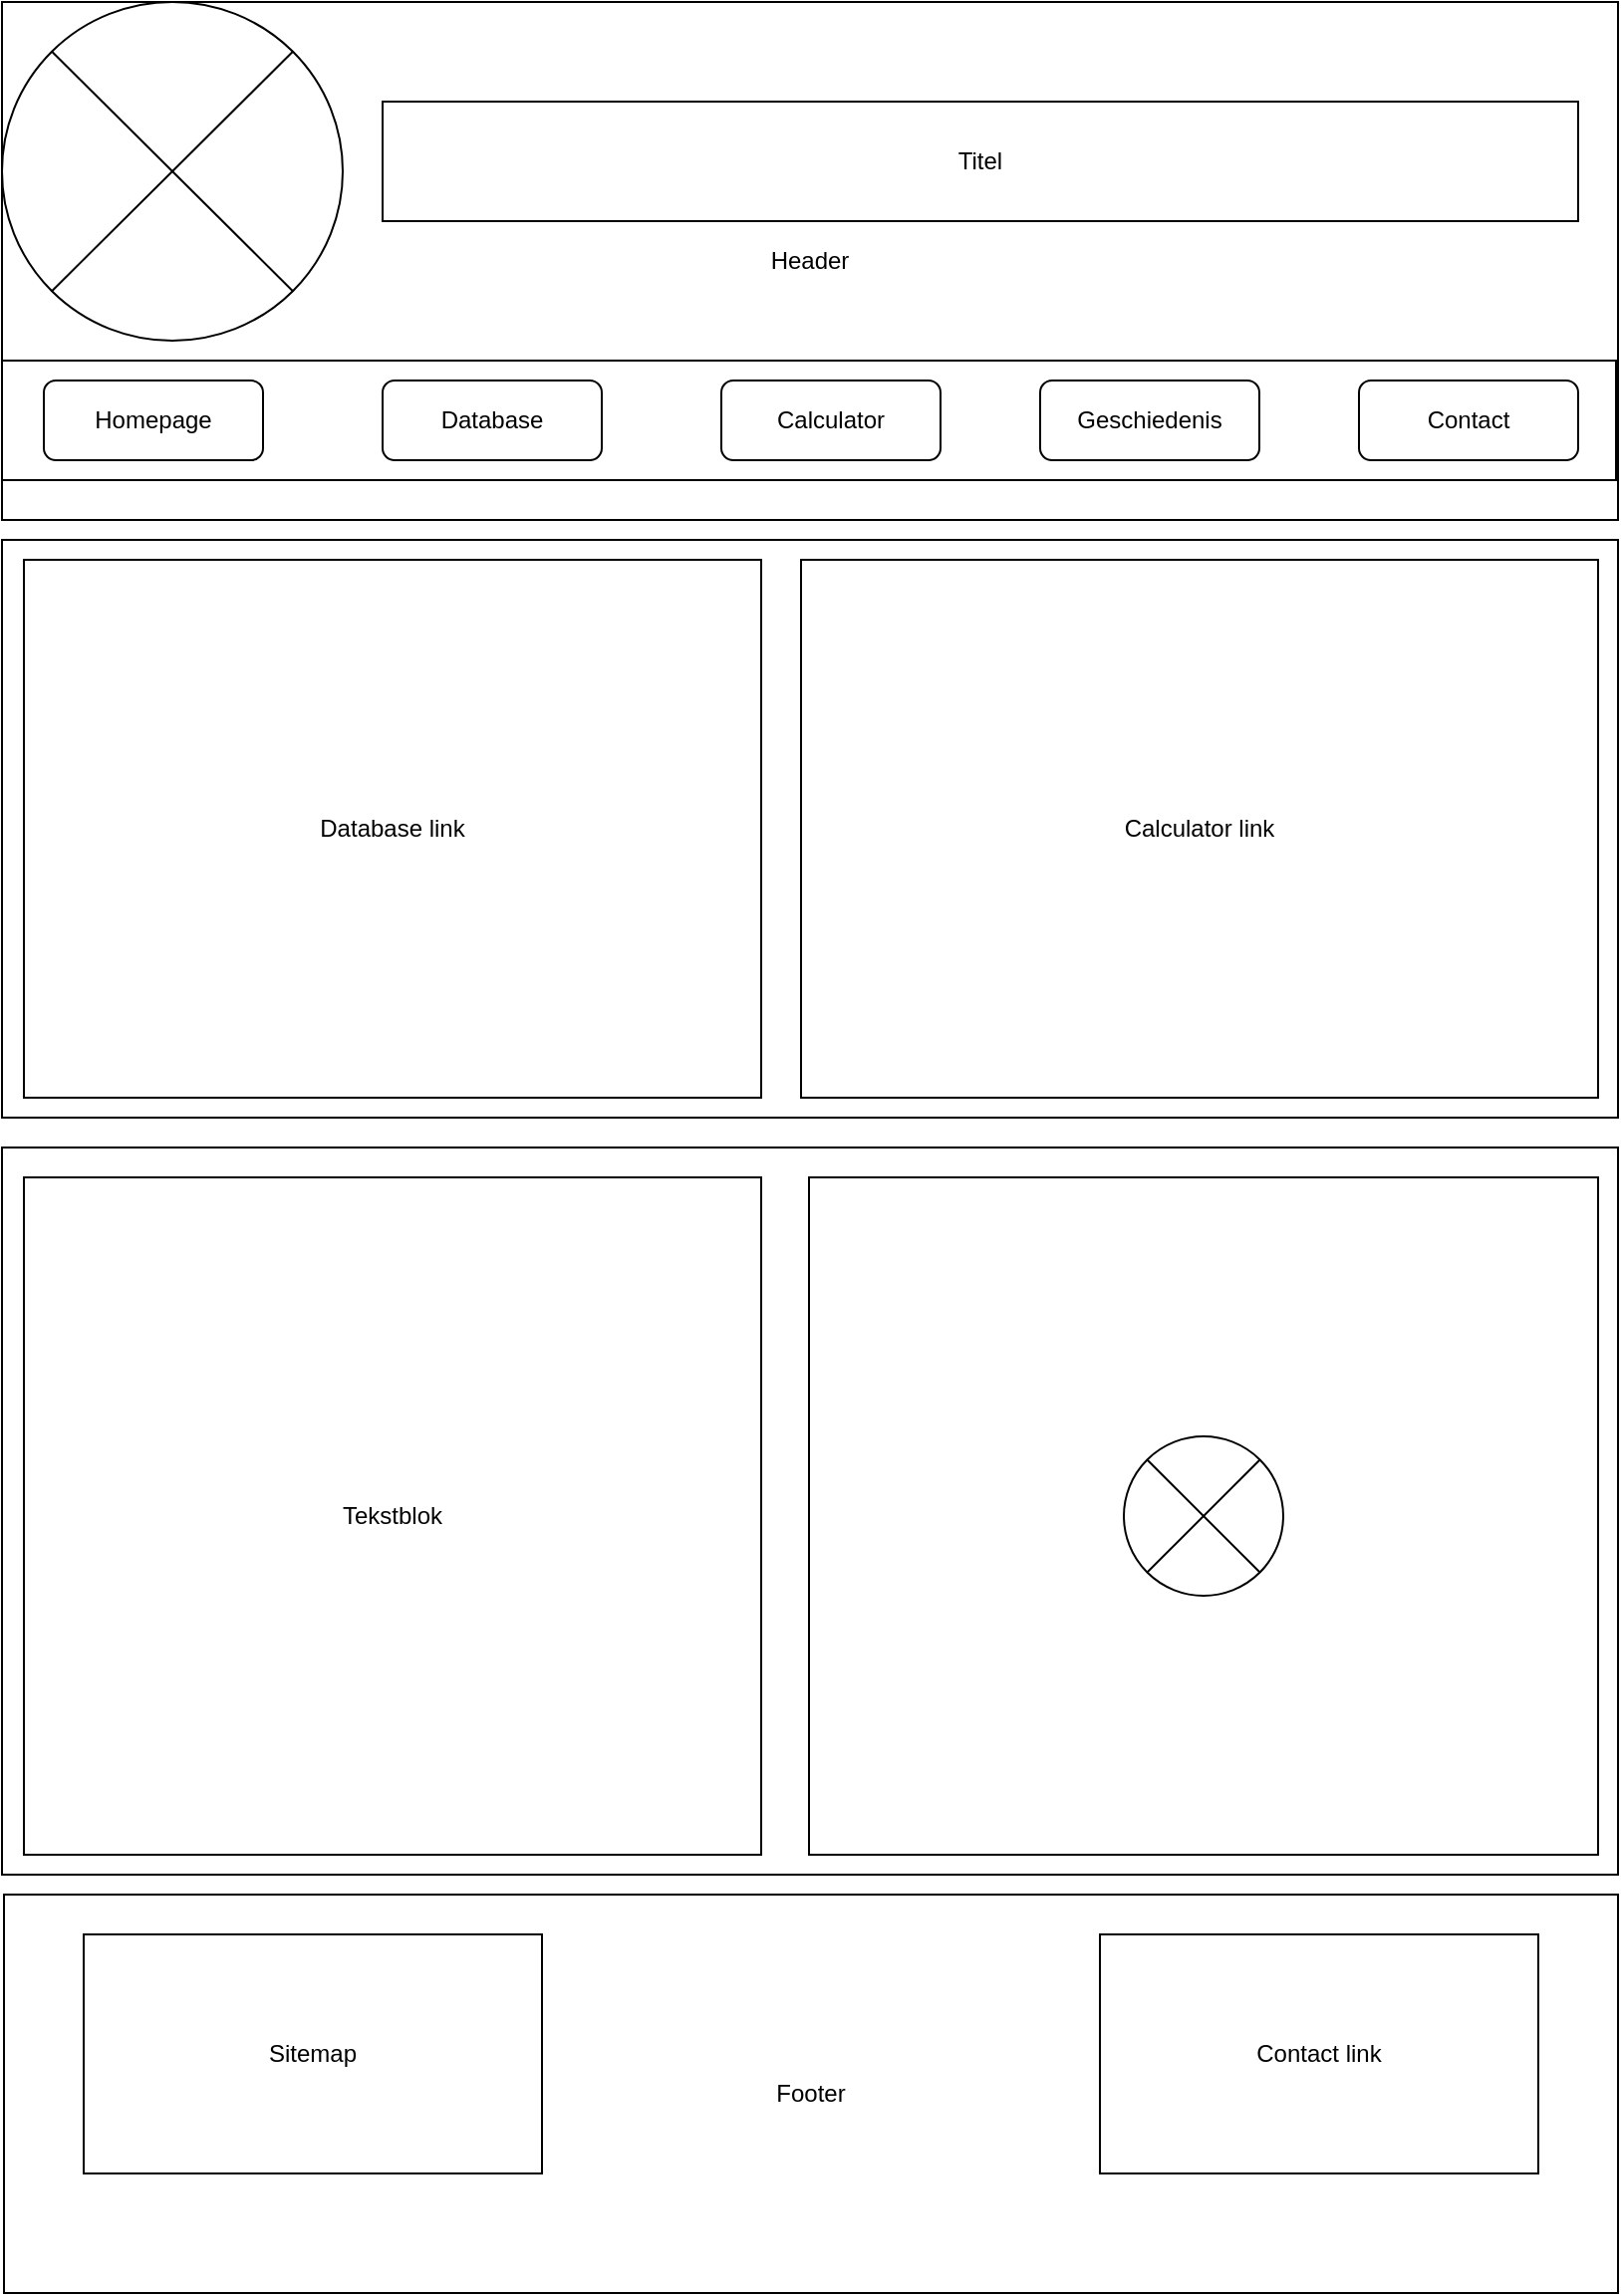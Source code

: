 <mxfile version="14.1.8" type="device" pages="6"><diagram id="3-MoHEmryEWHUGQMnzAe" name="Homepage 1.1"><mxGraphModel dx="952" dy="600" grid="1" gridSize="10" guides="1" tooltips="1" connect="1" arrows="1" fold="1" page="1" pageScale="1" pageWidth="827" pageHeight="1169" math="0" shadow="0"><root><mxCell id="0"/><mxCell id="1" parent="0"/><mxCell id="JnMggIB6pkHIjy8afZsD-22" value="" style="rounded=0;whiteSpace=wrap;html=1;" parent="1" vertex="1"><mxGeometry x="9" y="280" width="811" height="290" as="geometry"/></mxCell><mxCell id="JnMggIB6pkHIjy8afZsD-18" value="Header" style="rounded=0;whiteSpace=wrap;html=1;" parent="1" vertex="1"><mxGeometry x="9" y="10" width="811" height="260" as="geometry"/></mxCell><mxCell id="JnMggIB6pkHIjy8afZsD-1" value="" style="rounded=0;whiteSpace=wrap;html=1;" parent="1" vertex="1"><mxGeometry x="9" y="190" width="810" height="60" as="geometry"/></mxCell><mxCell id="JnMggIB6pkHIjy8afZsD-6" value="" style="shape=sumEllipse;perimeter=ellipsePerimeter;whiteSpace=wrap;html=1;backgroundOutline=1;" parent="1" vertex="1"><mxGeometry x="9" y="10" width="171" height="170" as="geometry"/></mxCell><mxCell id="JnMggIB6pkHIjy8afZsD-7" value="Titel" style="rounded=0;whiteSpace=wrap;html=1;" parent="1" vertex="1"><mxGeometry x="200" y="60" width="600" height="60" as="geometry"/></mxCell><mxCell id="JnMggIB6pkHIjy8afZsD-8" value="Homepage" style="rounded=1;whiteSpace=wrap;html=1;" parent="1" vertex="1"><mxGeometry x="30" y="200" width="110" height="40" as="geometry"/></mxCell><mxCell id="JnMggIB6pkHIjy8afZsD-9" value="Database" style="rounded=1;whiteSpace=wrap;html=1;" parent="1" vertex="1"><mxGeometry x="200" y="200" width="110" height="40" as="geometry"/></mxCell><mxCell id="JnMggIB6pkHIjy8afZsD-10" value="Calculator" style="rounded=1;whiteSpace=wrap;html=1;" parent="1" vertex="1"><mxGeometry x="370" y="200" width="110" height="40" as="geometry"/></mxCell><mxCell id="JnMggIB6pkHIjy8afZsD-11" value="Geschiedenis" style="rounded=1;whiteSpace=wrap;html=1;" parent="1" vertex="1"><mxGeometry x="530" y="200" width="110" height="40" as="geometry"/></mxCell><mxCell id="JnMggIB6pkHIjy8afZsD-12" value="Contact" style="rounded=1;whiteSpace=wrap;html=1;" parent="1" vertex="1"><mxGeometry x="690" y="200" width="110" height="40" as="geometry"/></mxCell><mxCell id="JnMggIB6pkHIjy8afZsD-14" value="Footer" style="rounded=0;whiteSpace=wrap;html=1;" parent="1" vertex="1"><mxGeometry x="10" y="960" width="810" height="200" as="geometry"/></mxCell><mxCell id="JnMggIB6pkHIjy8afZsD-15" value="Sitemap" style="rounded=0;whiteSpace=wrap;html=1;" parent="1" vertex="1"><mxGeometry x="50" y="980" width="230" height="120" as="geometry"/></mxCell><mxCell id="JnMggIB6pkHIjy8afZsD-17" value="Contact link" style="rounded=0;whiteSpace=wrap;html=1;" parent="1" vertex="1"><mxGeometry x="560" y="980" width="220" height="120" as="geometry"/></mxCell><mxCell id="JnMggIB6pkHIjy8afZsD-20" value="Database link" style="rounded=0;whiteSpace=wrap;html=1;" parent="1" vertex="1"><mxGeometry x="20" y="290" width="370" height="270" as="geometry"/></mxCell><mxCell id="JnMggIB6pkHIjy8afZsD-21" value="Calculator link" style="rounded=0;whiteSpace=wrap;html=1;" parent="1" vertex="1"><mxGeometry x="410" y="290" width="400" height="270" as="geometry"/></mxCell><mxCell id="JnMggIB6pkHIjy8afZsD-23" value="" style="rounded=0;whiteSpace=wrap;html=1;" parent="1" vertex="1"><mxGeometry x="9" y="585" width="811" height="365" as="geometry"/></mxCell><mxCell id="JnMggIB6pkHIjy8afZsD-24" value="Tekstblok" style="rounded=0;whiteSpace=wrap;html=1;" parent="1" vertex="1"><mxGeometry x="20" y="600" width="370" height="340" as="geometry"/></mxCell><mxCell id="JnMggIB6pkHIjy8afZsD-25" value="" style="rounded=0;whiteSpace=wrap;html=1;" parent="1" vertex="1"><mxGeometry x="414" y="600" width="396" height="340" as="geometry"/></mxCell><mxCell id="qxjmGIGHPFOmWyxSUZE1-1" value="" style="shape=sumEllipse;perimeter=ellipsePerimeter;whiteSpace=wrap;html=1;backgroundOutline=1;" parent="1" vertex="1"><mxGeometry x="572" y="730" width="80" height="80" as="geometry"/></mxCell></root></mxGraphModel></diagram><diagram id="L8QPbUh0gYXw-Zq1mwOV" name="Database 1.1"><mxGraphModel dx="2062" dy="1154" grid="1" gridSize="10" guides="1" tooltips="1" connect="1" arrows="1" fold="1" page="1" pageScale="1" pageWidth="827" pageHeight="1169" math="0" shadow="0"><root><mxCell id="pL-VjvfXXNUFIH5ivUN_-0"/><mxCell id="pL-VjvfXXNUFIH5ivUN_-1" parent="pL-VjvfXXNUFIH5ivUN_-0"/><mxCell id="yuc7H9nYpRsaQTyryNJI-1" value="Header" style="rounded=0;whiteSpace=wrap;html=1;" vertex="1" parent="pL-VjvfXXNUFIH5ivUN_-1"><mxGeometry x="9" y="10" width="811" height="260" as="geometry"/></mxCell><mxCell id="yuc7H9nYpRsaQTyryNJI-2" value="" style="rounded=0;whiteSpace=wrap;html=1;" vertex="1" parent="pL-VjvfXXNUFIH5ivUN_-1"><mxGeometry x="9" y="190" width="810" height="60" as="geometry"/></mxCell><mxCell id="yuc7H9nYpRsaQTyryNJI-3" value="" style="shape=sumEllipse;perimeter=ellipsePerimeter;whiteSpace=wrap;html=1;backgroundOutline=1;" vertex="1" parent="pL-VjvfXXNUFIH5ivUN_-1"><mxGeometry x="9" y="10" width="171" height="170" as="geometry"/></mxCell><mxCell id="yuc7H9nYpRsaQTyryNJI-4" value="Titel" style="rounded=0;whiteSpace=wrap;html=1;" vertex="1" parent="pL-VjvfXXNUFIH5ivUN_-1"><mxGeometry x="200" y="60" width="600" height="60" as="geometry"/></mxCell><mxCell id="yuc7H9nYpRsaQTyryNJI-5" value="Homepage" style="rounded=1;whiteSpace=wrap;html=1;" vertex="1" parent="pL-VjvfXXNUFIH5ivUN_-1"><mxGeometry x="30" y="200" width="110" height="40" as="geometry"/></mxCell><mxCell id="yuc7H9nYpRsaQTyryNJI-6" value="Database" style="rounded=1;whiteSpace=wrap;html=1;" vertex="1" parent="pL-VjvfXXNUFIH5ivUN_-1"><mxGeometry x="200" y="200" width="110" height="40" as="geometry"/></mxCell><mxCell id="yuc7H9nYpRsaQTyryNJI-7" value="Calculator" style="rounded=1;whiteSpace=wrap;html=1;" vertex="1" parent="pL-VjvfXXNUFIH5ivUN_-1"><mxGeometry x="370" y="200" width="110" height="40" as="geometry"/></mxCell><mxCell id="yuc7H9nYpRsaQTyryNJI-8" value="Geschiedenis" style="rounded=1;whiteSpace=wrap;html=1;" vertex="1" parent="pL-VjvfXXNUFIH5ivUN_-1"><mxGeometry x="530" y="200" width="110" height="40" as="geometry"/></mxCell><mxCell id="yuc7H9nYpRsaQTyryNJI-9" value="Contact" style="rounded=1;whiteSpace=wrap;html=1;" vertex="1" parent="pL-VjvfXXNUFIH5ivUN_-1"><mxGeometry x="690" y="200" width="110" height="40" as="geometry"/></mxCell><mxCell id="yuc7H9nYpRsaQTyryNJI-10" value="Footer" style="rounded=0;whiteSpace=wrap;html=1;" vertex="1" parent="pL-VjvfXXNUFIH5ivUN_-1"><mxGeometry x="10" y="960" width="810" height="200" as="geometry"/></mxCell><mxCell id="yuc7H9nYpRsaQTyryNJI-11" value="Sitemap" style="rounded=0;whiteSpace=wrap;html=1;" vertex="1" parent="pL-VjvfXXNUFIH5ivUN_-1"><mxGeometry x="50" y="980" width="230" height="120" as="geometry"/></mxCell><mxCell id="yuc7H9nYpRsaQTyryNJI-12" value="Contact link" style="rounded=0;whiteSpace=wrap;html=1;" vertex="1" parent="pL-VjvfXXNUFIH5ivUN_-1"><mxGeometry x="560" y="980" width="220" height="120" as="geometry"/></mxCell><mxCell id="yuc7H9nYpRsaQTyryNJI-15" value="" style="rounded=0;whiteSpace=wrap;html=1;" vertex="1" parent="pL-VjvfXXNUFIH5ivUN_-1"><mxGeometry x="9" y="280" width="811" height="670" as="geometry"/></mxCell><mxCell id="yuc7H9nYpRsaQTyryNJI-16" value="Database met kaart&amp;nbsp;" style="rounded=0;whiteSpace=wrap;html=1;" vertex="1" parent="pL-VjvfXXNUFIH5ivUN_-1"><mxGeometry x="20" y="290" width="790" height="650" as="geometry"/></mxCell><mxCell id="IqgX7yZwJbXmAAmjvlGB-0" value="" style="ellipse;whiteSpace=wrap;html=1;" vertex="1" parent="pL-VjvfXXNUFIH5ivUN_-1"><mxGeometry x="414" y="390" width="20" height="20" as="geometry"/></mxCell><mxCell id="IqgX7yZwJbXmAAmjvlGB-1" value="" style="endArrow=none;html=1;exitX=0.5;exitY=1;exitDx=0;exitDy=0;" edge="1" parent="pL-VjvfXXNUFIH5ivUN_-1" source="IqgX7yZwJbXmAAmjvlGB-0" target="IqgX7yZwJbXmAAmjvlGB-2"><mxGeometry width="50" height="50" relative="1" as="geometry"><mxPoint x="370" y="460" as="sourcePoint"/><mxPoint x="420" y="410" as="targetPoint"/></mxGeometry></mxCell><mxCell id="IqgX7yZwJbXmAAmjvlGB-2" value="Schip informatie" style="rounded=0;whiteSpace=wrap;html=1;" vertex="1" parent="pL-VjvfXXNUFIH5ivUN_-1"><mxGeometry x="450" y="470" width="170" height="90" as="geometry"/></mxCell></root></mxGraphModel></diagram><diagram id="fhaQjJuk_V1c05Axeig-" name="Database 1.11"><mxGraphModel dx="952" dy="600" grid="1" gridSize="10" guides="1" tooltips="1" connect="1" arrows="1" fold="1" page="1" pageScale="1" pageWidth="827" pageHeight="1169" math="0" shadow="0"><root><mxCell id="YldRBSH7YKZ3ZRNLpJV0-0"/><mxCell id="YldRBSH7YKZ3ZRNLpJV0-1" parent="YldRBSH7YKZ3ZRNLpJV0-0"/><mxCell id="QWciyjBlhPncN5vBssOl-0" value="Header" style="rounded=0;whiteSpace=wrap;html=1;" parent="YldRBSH7YKZ3ZRNLpJV0-1" vertex="1"><mxGeometry x="9" y="10" width="811" height="260" as="geometry"/></mxCell><mxCell id="QWciyjBlhPncN5vBssOl-1" value="" style="rounded=0;whiteSpace=wrap;html=1;" parent="YldRBSH7YKZ3ZRNLpJV0-1" vertex="1"><mxGeometry x="9" y="190" width="810" height="60" as="geometry"/></mxCell><mxCell id="QWciyjBlhPncN5vBssOl-2" value="" style="shape=sumEllipse;perimeter=ellipsePerimeter;whiteSpace=wrap;html=1;backgroundOutline=1;" parent="YldRBSH7YKZ3ZRNLpJV0-1" vertex="1"><mxGeometry x="9" y="10" width="171" height="170" as="geometry"/></mxCell><mxCell id="QWciyjBlhPncN5vBssOl-3" value="Titel" style="rounded=0;whiteSpace=wrap;html=1;" parent="YldRBSH7YKZ3ZRNLpJV0-1" vertex="1"><mxGeometry x="200" y="60" width="600" height="60" as="geometry"/></mxCell><mxCell id="QWciyjBlhPncN5vBssOl-4" value="Homepage" style="rounded=1;whiteSpace=wrap;html=1;" parent="YldRBSH7YKZ3ZRNLpJV0-1" vertex="1"><mxGeometry x="30" y="200" width="110" height="40" as="geometry"/></mxCell><mxCell id="QWciyjBlhPncN5vBssOl-5" value="Database" style="rounded=1;whiteSpace=wrap;html=1;" parent="YldRBSH7YKZ3ZRNLpJV0-1" vertex="1"><mxGeometry x="200" y="200" width="110" height="40" as="geometry"/></mxCell><mxCell id="QWciyjBlhPncN5vBssOl-6" value="Calculator" style="rounded=1;whiteSpace=wrap;html=1;" parent="YldRBSH7YKZ3ZRNLpJV0-1" vertex="1"><mxGeometry x="370" y="200" width="110" height="40" as="geometry"/></mxCell><mxCell id="QWciyjBlhPncN5vBssOl-7" value="Geschiedenis" style="rounded=1;whiteSpace=wrap;html=1;" parent="YldRBSH7YKZ3ZRNLpJV0-1" vertex="1"><mxGeometry x="530" y="200" width="110" height="40" as="geometry"/></mxCell><mxCell id="QWciyjBlhPncN5vBssOl-8" value="Contact" style="rounded=1;whiteSpace=wrap;html=1;" parent="YldRBSH7YKZ3ZRNLpJV0-1" vertex="1"><mxGeometry x="690" y="200" width="110" height="40" as="geometry"/></mxCell><mxCell id="QWciyjBlhPncN5vBssOl-9" value="Footer" style="rounded=0;whiteSpace=wrap;html=1;" parent="YldRBSH7YKZ3ZRNLpJV0-1" vertex="1"><mxGeometry x="10" y="960" width="810" height="200" as="geometry"/></mxCell><mxCell id="QWciyjBlhPncN5vBssOl-10" value="Sitemap" style="rounded=0;whiteSpace=wrap;html=1;" parent="YldRBSH7YKZ3ZRNLpJV0-1" vertex="1"><mxGeometry x="50" y="980" width="230" height="120" as="geometry"/></mxCell><mxCell id="QWciyjBlhPncN5vBssOl-11" value="Contact link" style="rounded=0;whiteSpace=wrap;html=1;" parent="YldRBSH7YKZ3ZRNLpJV0-1" vertex="1"><mxGeometry x="560" y="980" width="220" height="120" as="geometry"/></mxCell><mxCell id="QWciyjBlhPncN5vBssOl-12" value="" style="rounded=0;whiteSpace=wrap;html=1;" parent="YldRBSH7YKZ3ZRNLpJV0-1" vertex="1"><mxGeometry x="9" y="280" width="811" height="670" as="geometry"/></mxCell><mxCell id="QWciyjBlhPncN5vBssOl-13" value="Database lijst" style="rounded=0;whiteSpace=wrap;html=1;" parent="YldRBSH7YKZ3ZRNLpJV0-1" vertex="1"><mxGeometry x="20" y="290" width="330" height="460" as="geometry"/></mxCell><mxCell id="QWciyjBlhPncN5vBssOl-14" value="" style="rounded=0;whiteSpace=wrap;html=1;" parent="YldRBSH7YKZ3ZRNLpJV0-1" vertex="1"><mxGeometry x="370" y="290" width="440" height="200" as="geometry"/></mxCell><mxCell id="QWciyjBlhPncN5vBssOl-15" value="Huidige informatie van schip" style="rounded=0;whiteSpace=wrap;html=1;" parent="YldRBSH7YKZ3ZRNLpJV0-1" vertex="1"><mxGeometry x="370" y="500" width="440" height="250" as="geometry"/></mxCell><mxCell id="cpDEaRReVswQkDAUbElV-0" value="" style="shape=sumEllipse;perimeter=ellipsePerimeter;whiteSpace=wrap;html=1;backgroundOutline=1;" parent="YldRBSH7YKZ3ZRNLpJV0-1" vertex="1"><mxGeometry x="545" y="340" width="80" height="80" as="geometry"/></mxCell><mxCell id="C4ucgRbrAyefTw-cUwwi-0" value="Live locatie" style="rounded=0;whiteSpace=wrap;html=1;" vertex="1" parent="YldRBSH7YKZ3ZRNLpJV0-1"><mxGeometry x="74" y="760" width="680" height="180" as="geometry"/></mxCell></root></mxGraphModel></diagram><diagram id="WVrQMEywcO6Y2h1R_PVV" name="Calculator 1.1"><mxGraphModel dx="952" dy="600" grid="1" gridSize="10" guides="1" tooltips="1" connect="1" arrows="1" fold="1" page="1" pageScale="1" pageWidth="827" pageHeight="1169" math="0" shadow="0"><root><mxCell id="pVzLsBzm-uQt2jeL5pl6-0"/><mxCell id="pVzLsBzm-uQt2jeL5pl6-1" parent="pVzLsBzm-uQt2jeL5pl6-0"/><mxCell id="UfzV3QYr8tGDKOaNrtYy-0" value="" style="rounded=0;whiteSpace=wrap;html=1;" parent="pVzLsBzm-uQt2jeL5pl6-1" vertex="1"><mxGeometry x="9" y="280" width="811" height="670" as="geometry"/></mxCell><mxCell id="UfzV3QYr8tGDKOaNrtYy-1" value="Header" style="rounded=0;whiteSpace=wrap;html=1;" parent="pVzLsBzm-uQt2jeL5pl6-1" vertex="1"><mxGeometry x="9" y="10" width="811" height="260" as="geometry"/></mxCell><mxCell id="UfzV3QYr8tGDKOaNrtYy-2" value="" style="rounded=0;whiteSpace=wrap;html=1;" parent="pVzLsBzm-uQt2jeL5pl6-1" vertex="1"><mxGeometry x="9" y="190" width="810" height="60" as="geometry"/></mxCell><mxCell id="UfzV3QYr8tGDKOaNrtYy-3" value="" style="shape=sumEllipse;perimeter=ellipsePerimeter;whiteSpace=wrap;html=1;backgroundOutline=1;" parent="pVzLsBzm-uQt2jeL5pl6-1" vertex="1"><mxGeometry x="9" y="10" width="171" height="170" as="geometry"/></mxCell><mxCell id="UfzV3QYr8tGDKOaNrtYy-4" value="Titel" style="rounded=0;whiteSpace=wrap;html=1;" parent="pVzLsBzm-uQt2jeL5pl6-1" vertex="1"><mxGeometry x="200" y="60" width="600" height="60" as="geometry"/></mxCell><mxCell id="UfzV3QYr8tGDKOaNrtYy-5" value="Homepage" style="rounded=1;whiteSpace=wrap;html=1;" parent="pVzLsBzm-uQt2jeL5pl6-1" vertex="1"><mxGeometry x="30" y="200" width="110" height="40" as="geometry"/></mxCell><mxCell id="UfzV3QYr8tGDKOaNrtYy-6" value="Database" style="rounded=1;whiteSpace=wrap;html=1;" parent="pVzLsBzm-uQt2jeL5pl6-1" vertex="1"><mxGeometry x="200" y="200" width="110" height="40" as="geometry"/></mxCell><mxCell id="UfzV3QYr8tGDKOaNrtYy-7" value="Calculator" style="rounded=1;whiteSpace=wrap;html=1;" parent="pVzLsBzm-uQt2jeL5pl6-1" vertex="1"><mxGeometry x="370" y="200" width="110" height="40" as="geometry"/></mxCell><mxCell id="UfzV3QYr8tGDKOaNrtYy-8" value="Geschiedenis" style="rounded=1;whiteSpace=wrap;html=1;" parent="pVzLsBzm-uQt2jeL5pl6-1" vertex="1"><mxGeometry x="530" y="200" width="110" height="40" as="geometry"/></mxCell><mxCell id="UfzV3QYr8tGDKOaNrtYy-9" value="Contact" style="rounded=1;whiteSpace=wrap;html=1;" parent="pVzLsBzm-uQt2jeL5pl6-1" vertex="1"><mxGeometry x="690" y="200" width="110" height="40" as="geometry"/></mxCell><mxCell id="UfzV3QYr8tGDKOaNrtYy-10" value="Footer" style="rounded=0;whiteSpace=wrap;html=1;" parent="pVzLsBzm-uQt2jeL5pl6-1" vertex="1"><mxGeometry x="10" y="760" width="810" height="200" as="geometry"/></mxCell><mxCell id="UfzV3QYr8tGDKOaNrtYy-11" value="Sitemap" style="rounded=0;whiteSpace=wrap;html=1;" parent="pVzLsBzm-uQt2jeL5pl6-1" vertex="1"><mxGeometry x="30" y="800" width="230" height="120" as="geometry"/></mxCell><mxCell id="UfzV3QYr8tGDKOaNrtYy-12" value="Contact link" style="rounded=0;whiteSpace=wrap;html=1;" parent="pVzLsBzm-uQt2jeL5pl6-1" vertex="1"><mxGeometry x="580" y="800" width="220" height="120" as="geometry"/></mxCell><mxCell id="UfzV3QYr8tGDKOaNrtYy-13" value="Calculator" style="rounded=0;whiteSpace=wrap;html=1;" parent="pVzLsBzm-uQt2jeL5pl6-1" vertex="1"><mxGeometry x="20" y="290" width="370" height="450" as="geometry"/></mxCell><mxCell id="UfzV3QYr8tGDKOaNrtYy-14" value="Calculator pop up event" style="rounded=0;whiteSpace=wrap;html=1;" parent="pVzLsBzm-uQt2jeL5pl6-1" vertex="1"><mxGeometry x="410" y="290" width="400" height="220" as="geometry"/></mxCell><mxCell id="fDxBs-_rZFxcpL1hl1Ki-0" value="" style="rounded=0;whiteSpace=wrap;html=1;" parent="pVzLsBzm-uQt2jeL5pl6-1" vertex="1"><mxGeometry x="410" y="520" width="400" height="220" as="geometry"/></mxCell><mxCell id="fDxBs-_rZFxcpL1hl1Ki-1" value="" style="shape=sumEllipse;perimeter=ellipsePerimeter;whiteSpace=wrap;html=1;backgroundOutline=1;" parent="pVzLsBzm-uQt2jeL5pl6-1" vertex="1"><mxGeometry x="570" y="600" width="80" height="80" as="geometry"/></mxCell></root></mxGraphModel></diagram><diagram id="SOYux474FzyVx6yz2ewP" name="Geschiedenis 1.1"><mxGraphModel dx="952" dy="600" grid="1" gridSize="10" guides="1" tooltips="1" connect="1" arrows="1" fold="1" page="1" pageScale="1" pageWidth="827" pageHeight="1169" math="0" shadow="0"><root><mxCell id="yGKDkzWSEnoTVwKBR95W-0"/><mxCell id="yGKDkzWSEnoTVwKBR95W-1" parent="yGKDkzWSEnoTVwKBR95W-0"/><mxCell id="eCNPrFOil00RrJ2g8kqB-0" value="" style="rounded=0;whiteSpace=wrap;html=1;" parent="yGKDkzWSEnoTVwKBR95W-1" vertex="1"><mxGeometry x="9" y="280" width="391" height="670" as="geometry"/></mxCell><mxCell id="eCNPrFOil00RrJ2g8kqB-1" value="Header" style="rounded=0;whiteSpace=wrap;html=1;" parent="yGKDkzWSEnoTVwKBR95W-1" vertex="1"><mxGeometry x="9" y="10" width="811" height="260" as="geometry"/></mxCell><mxCell id="eCNPrFOil00RrJ2g8kqB-2" value="" style="rounded=0;whiteSpace=wrap;html=1;" parent="yGKDkzWSEnoTVwKBR95W-1" vertex="1"><mxGeometry x="9" y="190" width="810" height="60" as="geometry"/></mxCell><mxCell id="eCNPrFOil00RrJ2g8kqB-3" value="" style="shape=sumEllipse;perimeter=ellipsePerimeter;whiteSpace=wrap;html=1;backgroundOutline=1;" parent="yGKDkzWSEnoTVwKBR95W-1" vertex="1"><mxGeometry x="9" y="10" width="171" height="170" as="geometry"/></mxCell><mxCell id="eCNPrFOil00RrJ2g8kqB-4" value="Titel" style="rounded=0;whiteSpace=wrap;html=1;" parent="yGKDkzWSEnoTVwKBR95W-1" vertex="1"><mxGeometry x="200" y="60" width="600" height="60" as="geometry"/></mxCell><mxCell id="eCNPrFOil00RrJ2g8kqB-5" value="Homepage" style="rounded=1;whiteSpace=wrap;html=1;" parent="yGKDkzWSEnoTVwKBR95W-1" vertex="1"><mxGeometry x="30" y="200" width="110" height="40" as="geometry"/></mxCell><mxCell id="eCNPrFOil00RrJ2g8kqB-6" value="Database" style="rounded=1;whiteSpace=wrap;html=1;" parent="yGKDkzWSEnoTVwKBR95W-1" vertex="1"><mxGeometry x="200" y="200" width="110" height="40" as="geometry"/></mxCell><mxCell id="eCNPrFOil00RrJ2g8kqB-7" value="Calculator" style="rounded=1;whiteSpace=wrap;html=1;" parent="yGKDkzWSEnoTVwKBR95W-1" vertex="1"><mxGeometry x="370" y="200" width="110" height="40" as="geometry"/></mxCell><mxCell id="eCNPrFOil00RrJ2g8kqB-8" value="Geschiedenis" style="rounded=1;whiteSpace=wrap;html=1;" parent="yGKDkzWSEnoTVwKBR95W-1" vertex="1"><mxGeometry x="530" y="200" width="110" height="40" as="geometry"/></mxCell><mxCell id="eCNPrFOil00RrJ2g8kqB-9" value="Contact" style="rounded=1;whiteSpace=wrap;html=1;" parent="yGKDkzWSEnoTVwKBR95W-1" vertex="1"><mxGeometry x="690" y="200" width="110" height="40" as="geometry"/></mxCell><mxCell id="eCNPrFOil00RrJ2g8kqB-10" value="Footer" style="rounded=0;whiteSpace=wrap;html=1;" parent="yGKDkzWSEnoTVwKBR95W-1" vertex="1"><mxGeometry x="10" y="960" width="810" height="200" as="geometry"/></mxCell><mxCell id="eCNPrFOil00RrJ2g8kqB-11" value="Sitemap" style="rounded=0;whiteSpace=wrap;html=1;" parent="yGKDkzWSEnoTVwKBR95W-1" vertex="1"><mxGeometry x="50" y="980" width="230" height="120" as="geometry"/></mxCell><mxCell id="eCNPrFOil00RrJ2g8kqB-12" value="Contact link" style="rounded=0;whiteSpace=wrap;html=1;" parent="yGKDkzWSEnoTVwKBR95W-1" vertex="1"><mxGeometry x="560" y="980" width="220" height="120" as="geometry"/></mxCell><mxCell id="eCNPrFOil00RrJ2g8kqB-13" value="Tekstblok" style="rounded=0;whiteSpace=wrap;html=1;" parent="yGKDkzWSEnoTVwKBR95W-1" vertex="1"><mxGeometry x="20" y="290" width="370" height="650" as="geometry"/></mxCell><mxCell id="Q8wliMFP-RtuvWEa0oKt-1" value="" style="rounded=0;whiteSpace=wrap;html=1;" parent="yGKDkzWSEnoTVwKBR95W-1" vertex="1"><mxGeometry x="414" y="280" width="406" height="670" as="geometry"/></mxCell><mxCell id="Q8wliMFP-RtuvWEa0oKt-2" value="" style="rounded=0;whiteSpace=wrap;html=1;" parent="yGKDkzWSEnoTVwKBR95W-1" vertex="1"><mxGeometry x="430" y="290" width="370" height="210" as="geometry"/></mxCell><mxCell id="Q8wliMFP-RtuvWEa0oKt-3" value="" style="rounded=0;whiteSpace=wrap;html=1;" parent="yGKDkzWSEnoTVwKBR95W-1" vertex="1"><mxGeometry x="430" y="730" width="370" height="210" as="geometry"/></mxCell><mxCell id="Q8wliMFP-RtuvWEa0oKt-4" value="" style="rounded=0;whiteSpace=wrap;html=1;" parent="yGKDkzWSEnoTVwKBR95W-1" vertex="1"><mxGeometry x="430" y="510" width="370" height="210" as="geometry"/></mxCell><mxCell id="Q8wliMFP-RtuvWEa0oKt-5" value="" style="shape=sumEllipse;perimeter=ellipsePerimeter;whiteSpace=wrap;html=1;backgroundOutline=1;" parent="yGKDkzWSEnoTVwKBR95W-1" vertex="1"><mxGeometry x="575" y="355" width="80" height="80" as="geometry"/></mxCell><mxCell id="Q8wliMFP-RtuvWEa0oKt-6" value="" style="shape=sumEllipse;perimeter=ellipsePerimeter;whiteSpace=wrap;html=1;backgroundOutline=1;" parent="yGKDkzWSEnoTVwKBR95W-1" vertex="1"><mxGeometry x="575" y="575" width="80" height="80" as="geometry"/></mxCell><mxCell id="Q8wliMFP-RtuvWEa0oKt-7" value="" style="shape=sumEllipse;perimeter=ellipsePerimeter;whiteSpace=wrap;html=1;backgroundOutline=1;" parent="yGKDkzWSEnoTVwKBR95W-1" vertex="1"><mxGeometry x="575" y="795" width="80" height="80" as="geometry"/></mxCell></root></mxGraphModel></diagram><diagram id="Tr9FW0-aDpBZ-HyxmZKD" name="Contact 1.1"><mxGraphModel dx="952" dy="600" grid="1" gridSize="10" guides="1" tooltips="1" connect="1" arrows="1" fold="1" page="1" pageScale="1" pageWidth="827" pageHeight="1169" math="0" shadow="0"><root><mxCell id="OBeEwe59h2-2C0VaJypj-0"/><mxCell id="OBeEwe59h2-2C0VaJypj-1" parent="OBeEwe59h2-2C0VaJypj-0"/><mxCell id="z_kyhT-ZS9i3Qy-UfhOk-0" value="" style="rounded=0;whiteSpace=wrap;html=1;" parent="OBeEwe59h2-2C0VaJypj-1" vertex="1"><mxGeometry x="9" y="280" width="811" height="670" as="geometry"/></mxCell><mxCell id="z_kyhT-ZS9i3Qy-UfhOk-1" value="Header" style="rounded=0;whiteSpace=wrap;html=1;" parent="OBeEwe59h2-2C0VaJypj-1" vertex="1"><mxGeometry x="9" y="10" width="811" height="260" as="geometry"/></mxCell><mxCell id="z_kyhT-ZS9i3Qy-UfhOk-2" value="" style="rounded=0;whiteSpace=wrap;html=1;" parent="OBeEwe59h2-2C0VaJypj-1" vertex="1"><mxGeometry x="9" y="190" width="810" height="60" as="geometry"/></mxCell><mxCell id="z_kyhT-ZS9i3Qy-UfhOk-3" value="" style="shape=sumEllipse;perimeter=ellipsePerimeter;whiteSpace=wrap;html=1;backgroundOutline=1;" parent="OBeEwe59h2-2C0VaJypj-1" vertex="1"><mxGeometry x="9" y="10" width="171" height="170" as="geometry"/></mxCell><mxCell id="z_kyhT-ZS9i3Qy-UfhOk-4" value="Titel" style="rounded=0;whiteSpace=wrap;html=1;" parent="OBeEwe59h2-2C0VaJypj-1" vertex="1"><mxGeometry x="200" y="60" width="600" height="60" as="geometry"/></mxCell><mxCell id="z_kyhT-ZS9i3Qy-UfhOk-5" value="Homepage" style="rounded=1;whiteSpace=wrap;html=1;" parent="OBeEwe59h2-2C0VaJypj-1" vertex="1"><mxGeometry x="30" y="200" width="110" height="40" as="geometry"/></mxCell><mxCell id="z_kyhT-ZS9i3Qy-UfhOk-6" value="Database" style="rounded=1;whiteSpace=wrap;html=1;" parent="OBeEwe59h2-2C0VaJypj-1" vertex="1"><mxGeometry x="200" y="200" width="110" height="40" as="geometry"/></mxCell><mxCell id="z_kyhT-ZS9i3Qy-UfhOk-7" value="Calculator" style="rounded=1;whiteSpace=wrap;html=1;" parent="OBeEwe59h2-2C0VaJypj-1" vertex="1"><mxGeometry x="370" y="200" width="110" height="40" as="geometry"/></mxCell><mxCell id="z_kyhT-ZS9i3Qy-UfhOk-8" value="Geschiedenis" style="rounded=1;whiteSpace=wrap;html=1;" parent="OBeEwe59h2-2C0VaJypj-1" vertex="1"><mxGeometry x="530" y="200" width="110" height="40" as="geometry"/></mxCell><mxCell id="z_kyhT-ZS9i3Qy-UfhOk-9" value="Contact" style="rounded=1;whiteSpace=wrap;html=1;" parent="OBeEwe59h2-2C0VaJypj-1" vertex="1"><mxGeometry x="690" y="200" width="110" height="40" as="geometry"/></mxCell><mxCell id="z_kyhT-ZS9i3Qy-UfhOk-10" value="Footer" style="rounded=0;whiteSpace=wrap;html=1;" parent="OBeEwe59h2-2C0VaJypj-1" vertex="1"><mxGeometry x="10" y="960" width="810" height="200" as="geometry"/></mxCell><mxCell id="z_kyhT-ZS9i3Qy-UfhOk-11" value="Sitemap" style="rounded=0;whiteSpace=wrap;html=1;" parent="OBeEwe59h2-2C0VaJypj-1" vertex="1"><mxGeometry x="50" y="980" width="230" height="120" as="geometry"/></mxCell><mxCell id="z_kyhT-ZS9i3Qy-UfhOk-12" value="Contact link" style="rounded=0;whiteSpace=wrap;html=1;" parent="OBeEwe59h2-2C0VaJypj-1" vertex="1"><mxGeometry x="560" y="980" width="220" height="120" as="geometry"/></mxCell><mxCell id="z_kyhT-ZS9i3Qy-UfhOk-13" value="Contact form tekstblok" style="rounded=0;whiteSpace=wrap;html=1;" parent="OBeEwe59h2-2C0VaJypj-1" vertex="1"><mxGeometry x="20" y="290" width="370" height="640" as="geometry"/></mxCell><mxCell id="z_kyhT-ZS9i3Qy-UfhOk-14" value="Pop-up event" style="rounded=0;whiteSpace=wrap;html=1;" parent="OBeEwe59h2-2C0VaJypj-1" vertex="1"><mxGeometry x="450" y="290" width="360" height="640" as="geometry"/></mxCell></root></mxGraphModel></diagram></mxfile>